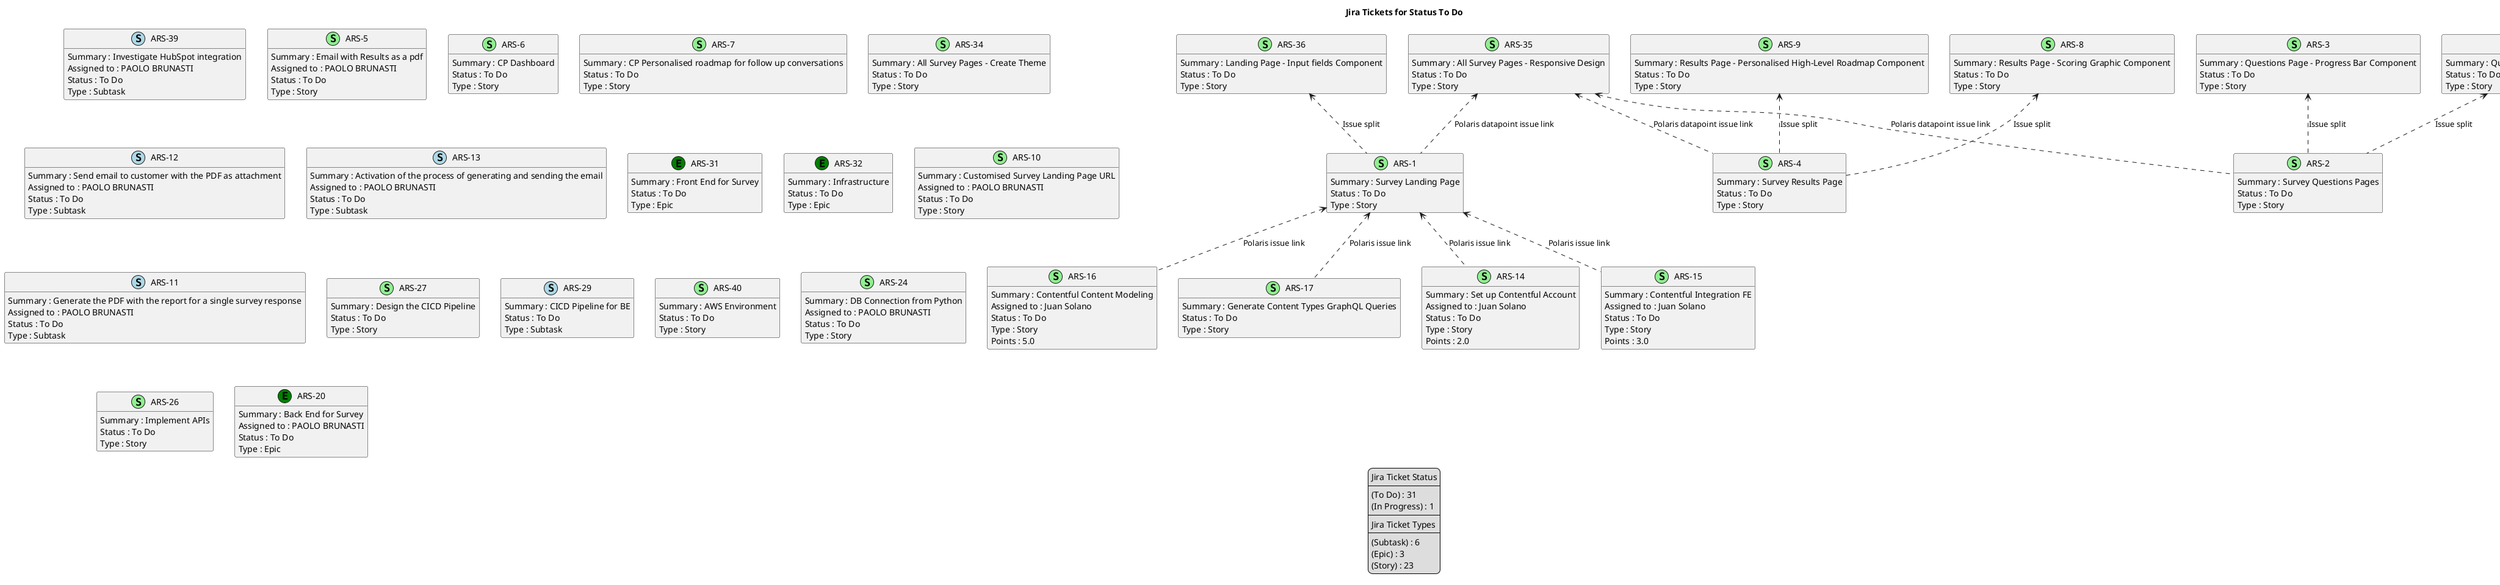 @startuml
'https://plantuml.com/class-diagram

' GENERATE CLASS DIAGRAM ===========
' Generated at    : Mon May 06 17:53:51 CEST 2024

title Jira Tickets for Status To Do
hide empty members

legend
Jira Ticket Status
----
(To Do) : 31
(In Progress) : 1
----
Jira Ticket Types
----
(Subtask) : 6
(Epic) : 3
(Story) : 23
end legend


' Tickets =======
class "ARS-16" << (S,lightgreen) >> {
  Summary : Contentful Content Modeling
  Assigned to : Juan Solano
  Status : To Do
  Type : Story
  Points : 5.0
}

class "ARS-38" << (S,lightgreen) >> {
  Summary : Generate Gitlab Pipeline
  Assigned to : Juan Solano
  Status : In Progress
  Type : Story
}

class "ARS-39" << (S,lightblue) >> {
  Summary : Investigate HubSpot integration
  Assigned to : PAOLO BRUNASTI
  Status : To Do
  Type : Subtask
}

class "ARS-17" << (S,lightgreen) >> {
  Summary : Generate Content Types GraphQL Queries
  Status : To Do
  Type : Story
}

class "ARS-5" << (S,lightgreen) >> {
  Summary : Email with Results as a pdf
  Assigned to : PAOLO BRUNASTI
  Status : To Do
  Type : Story
}

class "ARS-6" << (S,lightgreen) >> {
  Summary : CP Dashboard
  Status : To Do
  Type : Story
}

class "ARS-3" << (S,lightgreen) >> {
  Summary : Questions Page - Progress Bar Component
  Status : To Do
  Type : Story
}

class "ARS-4" << (S,lightgreen) >> {
  Summary : Survey Results Page
  Status : To Do
  Type : Story
}

class "ARS-9" << (S,lightgreen) >> {
  Summary : Results Page - Personalised High-Level Roadmap Component
  Status : To Do
  Type : Story
}

class "ARS-7" << (S,lightgreen) >> {
  Summary : CP Personalised roadmap for follow up conversations
  Status : To Do
  Type : Story
}

class "ARS-8" << (S,lightgreen) >> {
  Summary : Results Page - Scoring Graphic Component
  Status : To Do
  Type : Story
}

class "ARS-34" << (S,lightgreen) >> {
  Summary : All Survey Pages - Create Theme
  Status : To Do
  Type : Story
}

class "ARS-12" << (S,lightblue) >> {
  Summary : Send email to customer with the PDF as attachment
  Assigned to : PAOLO BRUNASTI
  Status : To Do
  Type : Subtask
}

class "ARS-35" << (S,lightgreen) >> {
  Summary : All Survey Pages - Responsive Design
  Status : To Do
  Type : Story
}

class "ARS-13" << (S,lightblue) >> {
  Summary : Activation of the process of generating and sending the email
  Assigned to : PAOLO BRUNASTI
  Status : To Do
  Type : Subtask
}

class "ARS-36" << (S,lightgreen) >> {
  Summary : Landing Page - Input fields Component
  Status : To Do
  Type : Story
}

class "ARS-14" << (S,lightgreen) >> {
  Summary : Set up Contentful Account
  Assigned to : Juan Solano
  Status : To Do
  Type : Story
  Points : 2.0
}

class "ARS-15" << (S,lightgreen) >> {
  Summary : Contentful Integration FE
  Assigned to : Juan Solano
  Status : To Do
  Type : Story
  Points : 3.0
}

class "ARS-1" << (S,lightgreen) >> {
  Summary : Survey Landing Page
  Status : To Do
  Type : Story
}

class "ARS-2" << (S,lightgreen) >> {
  Summary : Survey Questions Pages
  Status : To Do
  Type : Story
}

class "ARS-31" << (E,green) >> {
  Summary : Front End for Survey
  Status : To Do
  Type : Epic
}

class "ARS-32" << (E,green) >> {
  Summary : Infrastructure
  Status : To Do
  Type : Epic
}

class "ARS-10" << (S,lightgreen) >> {
  Summary : Customised Survey Landing Page URL
  Assigned to : PAOLO BRUNASTI
  Status : To Do
  Type : Story
}

class "ARS-33" << (S,lightgreen) >> {
  Summary : Questions Page - Save Survey Progress
  Status : To Do
  Type : Story
}

class "ARS-11" << (S,lightblue) >> {
  Summary : Generate the PDF with the report for a single survey response
  Assigned to : PAOLO BRUNASTI
  Status : To Do
  Type : Subtask
}

class "ARS-27" << (S,lightgreen) >> {
  Summary : Design the CICD Pipeline
  Status : To Do
  Type : Story
}

class "ARS-28" << (S,lightblue) >> {
  Summary : CICD Pipeline for FE
  Status : To Do
  Type : Subtask
}

class "ARS-29" << (S,lightblue) >> {
  Summary : CICD Pipeline for BE
  Status : To Do
  Type : Subtask
}

class "ARS-40" << (S,lightgreen) >> {
  Summary : AWS Environment
  Status : To Do
  Type : Story
}

class "ARS-24" << (S,lightgreen) >> {
  Summary : DB Connection from Python
  Assigned to : PAOLO BRUNASTI
  Status : To Do
  Type : Story
}

class "ARS-26" << (S,lightgreen) >> {
  Summary : Implement APIs
  Status : To Do
  Type : Story
}

class "ARS-20" << (E,green) >> {
  Summary : Back End for Survey
  Assigned to : PAOLO BRUNASTI
  Status : To Do
  Type : Epic
}



' Links =======
"ARS-3" <.. "ARS-2" : Issue split
"ARS-9" <.. "ARS-4" : Issue split
"ARS-8" <.. "ARS-4" : Issue split
"ARS-35" <.. "ARS-1" : Polaris datapoint issue link
"ARS-35" <.. "ARS-2" : Polaris datapoint issue link
"ARS-35" <.. "ARS-4" : Polaris datapoint issue link
"ARS-36" <.. "ARS-1" : Issue split
"ARS-1" <.. "ARS-14" : Polaris issue link
"ARS-1" <.. "ARS-15" : Polaris issue link
"ARS-1" <.. "ARS-16" : Polaris issue link
"ARS-1" <.. "ARS-17" : Polaris issue link
"ARS-33" <.. "ARS-2" : Issue split
"ARS-28" <.. "ARS-38" : Cloners


@enduml
